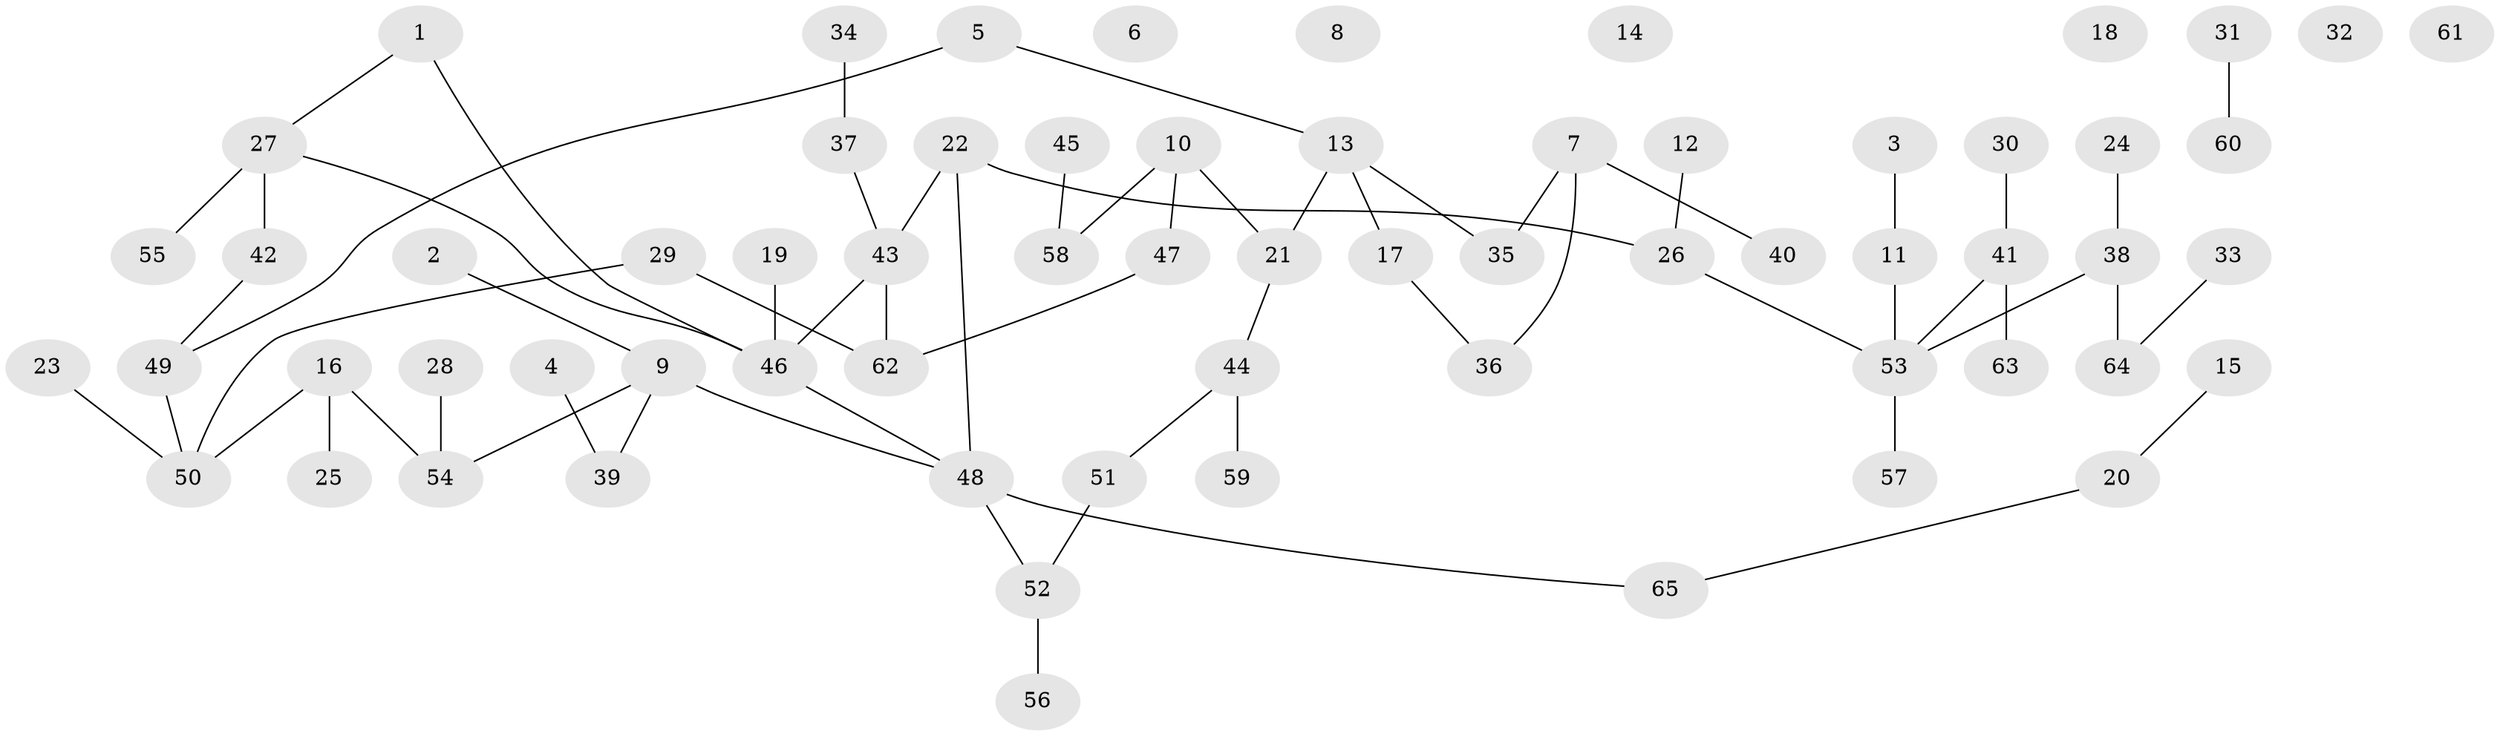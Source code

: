 // coarse degree distribution, {2: 0.21951219512195122, 1: 0.3170731707317073, 3: 0.12195121951219512, 0: 0.17073170731707318, 7: 0.024390243902439025, 5: 0.07317073170731707, 4: 0.07317073170731707}
// Generated by graph-tools (version 1.1) at 2025/23/03/03/25 07:23:24]
// undirected, 65 vertices, 64 edges
graph export_dot {
graph [start="1"]
  node [color=gray90,style=filled];
  1;
  2;
  3;
  4;
  5;
  6;
  7;
  8;
  9;
  10;
  11;
  12;
  13;
  14;
  15;
  16;
  17;
  18;
  19;
  20;
  21;
  22;
  23;
  24;
  25;
  26;
  27;
  28;
  29;
  30;
  31;
  32;
  33;
  34;
  35;
  36;
  37;
  38;
  39;
  40;
  41;
  42;
  43;
  44;
  45;
  46;
  47;
  48;
  49;
  50;
  51;
  52;
  53;
  54;
  55;
  56;
  57;
  58;
  59;
  60;
  61;
  62;
  63;
  64;
  65;
  1 -- 27;
  1 -- 46;
  2 -- 9;
  3 -- 11;
  4 -- 39;
  5 -- 13;
  5 -- 49;
  7 -- 35;
  7 -- 36;
  7 -- 40;
  9 -- 39;
  9 -- 48;
  9 -- 54;
  10 -- 21;
  10 -- 47;
  10 -- 58;
  11 -- 53;
  12 -- 26;
  13 -- 17;
  13 -- 21;
  13 -- 35;
  15 -- 20;
  16 -- 25;
  16 -- 50;
  16 -- 54;
  17 -- 36;
  19 -- 46;
  20 -- 65;
  21 -- 44;
  22 -- 26;
  22 -- 43;
  22 -- 48;
  23 -- 50;
  24 -- 38;
  26 -- 53;
  27 -- 42;
  27 -- 46;
  27 -- 55;
  28 -- 54;
  29 -- 50;
  29 -- 62;
  30 -- 41;
  31 -- 60;
  33 -- 64;
  34 -- 37;
  37 -- 43;
  38 -- 53;
  38 -- 64;
  41 -- 53;
  41 -- 63;
  42 -- 49;
  43 -- 46;
  43 -- 62;
  44 -- 51;
  44 -- 59;
  45 -- 58;
  46 -- 48;
  47 -- 62;
  48 -- 52;
  48 -- 65;
  49 -- 50;
  51 -- 52;
  52 -- 56;
  53 -- 57;
}
